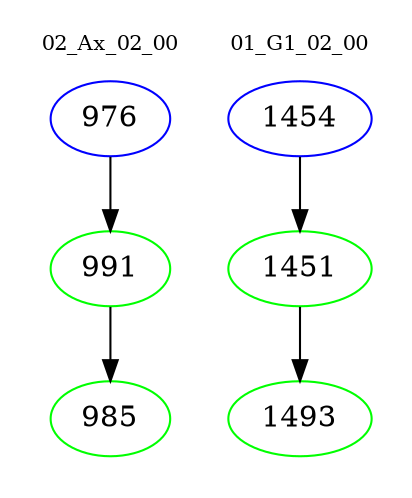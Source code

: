 digraph{
subgraph cluster_0 {
color = white
label = "02_Ax_02_00";
fontsize=10;
T0_976 [label="976", color="blue"]
T0_976 -> T0_991 [color="black"]
T0_991 [label="991", color="green"]
T0_991 -> T0_985 [color="black"]
T0_985 [label="985", color="green"]
}
subgraph cluster_1 {
color = white
label = "01_G1_02_00";
fontsize=10;
T1_1454 [label="1454", color="blue"]
T1_1454 -> T1_1451 [color="black"]
T1_1451 [label="1451", color="green"]
T1_1451 -> T1_1493 [color="black"]
T1_1493 [label="1493", color="green"]
}
}
